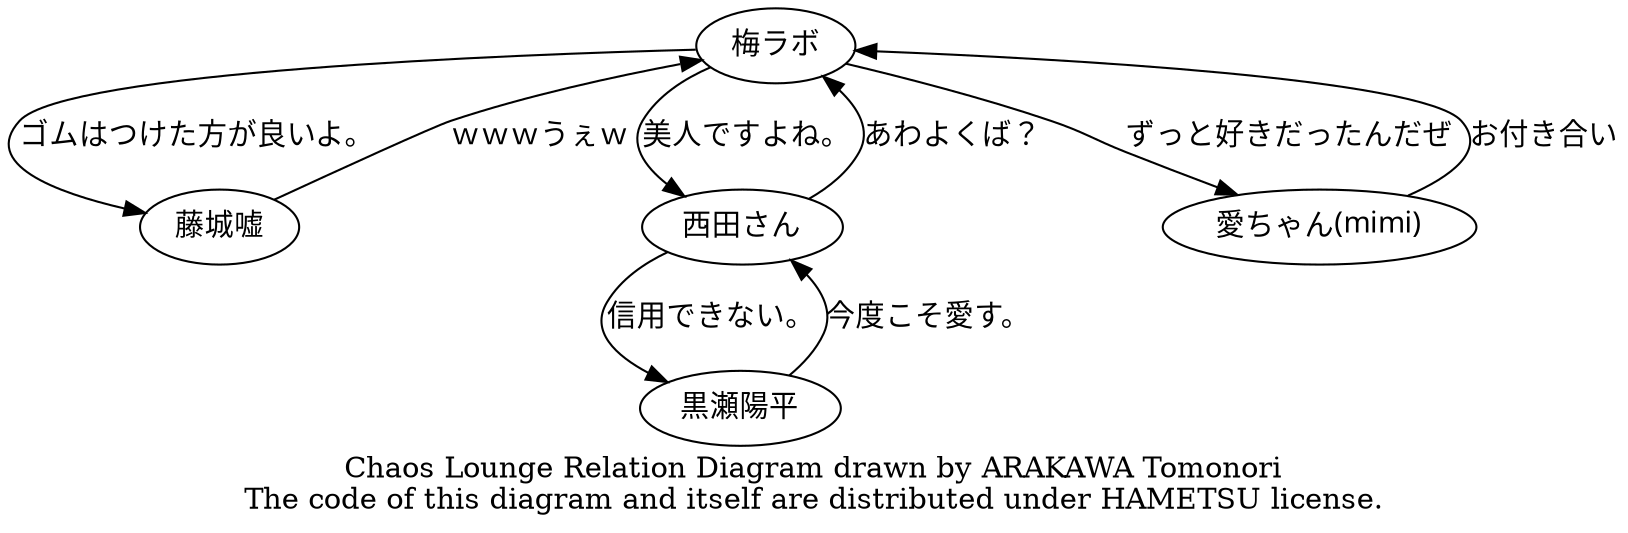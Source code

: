 digraph Chaos {
	node [fontname="MSUIGOTHIC.ttf"];
	梅ラボ   -> 藤城嘘   [label = "ゴムはつけた方が良いよ。"];
	藤城嘘   -> 梅ラボ   [label = "ｗｗｗうぇｗ"];
	西田さん -> 梅ラボ   [label = "あわよくば？"];
	梅ラボ   -> 西田さん [label = "美人ですよね。"];
	黒瀬陽平 -> 西田さん [label = "今度こそ愛す。"];
	西田さん -> 黒瀬陽平 [label = "信用できない。"];
	"愛ちゃん(mimi)" -> 梅ラボ [label = "お付き合い"];
	梅ラボ -> "愛ちゃん(mimi)" [label = "ずっと好きだったんだぜ"];
	label = "Chaos Lounge Relation Diagram drawn by ARAKAWA Tomonori\nThe code of this diagram and itself are distributed under HAMETSU license.";
}

